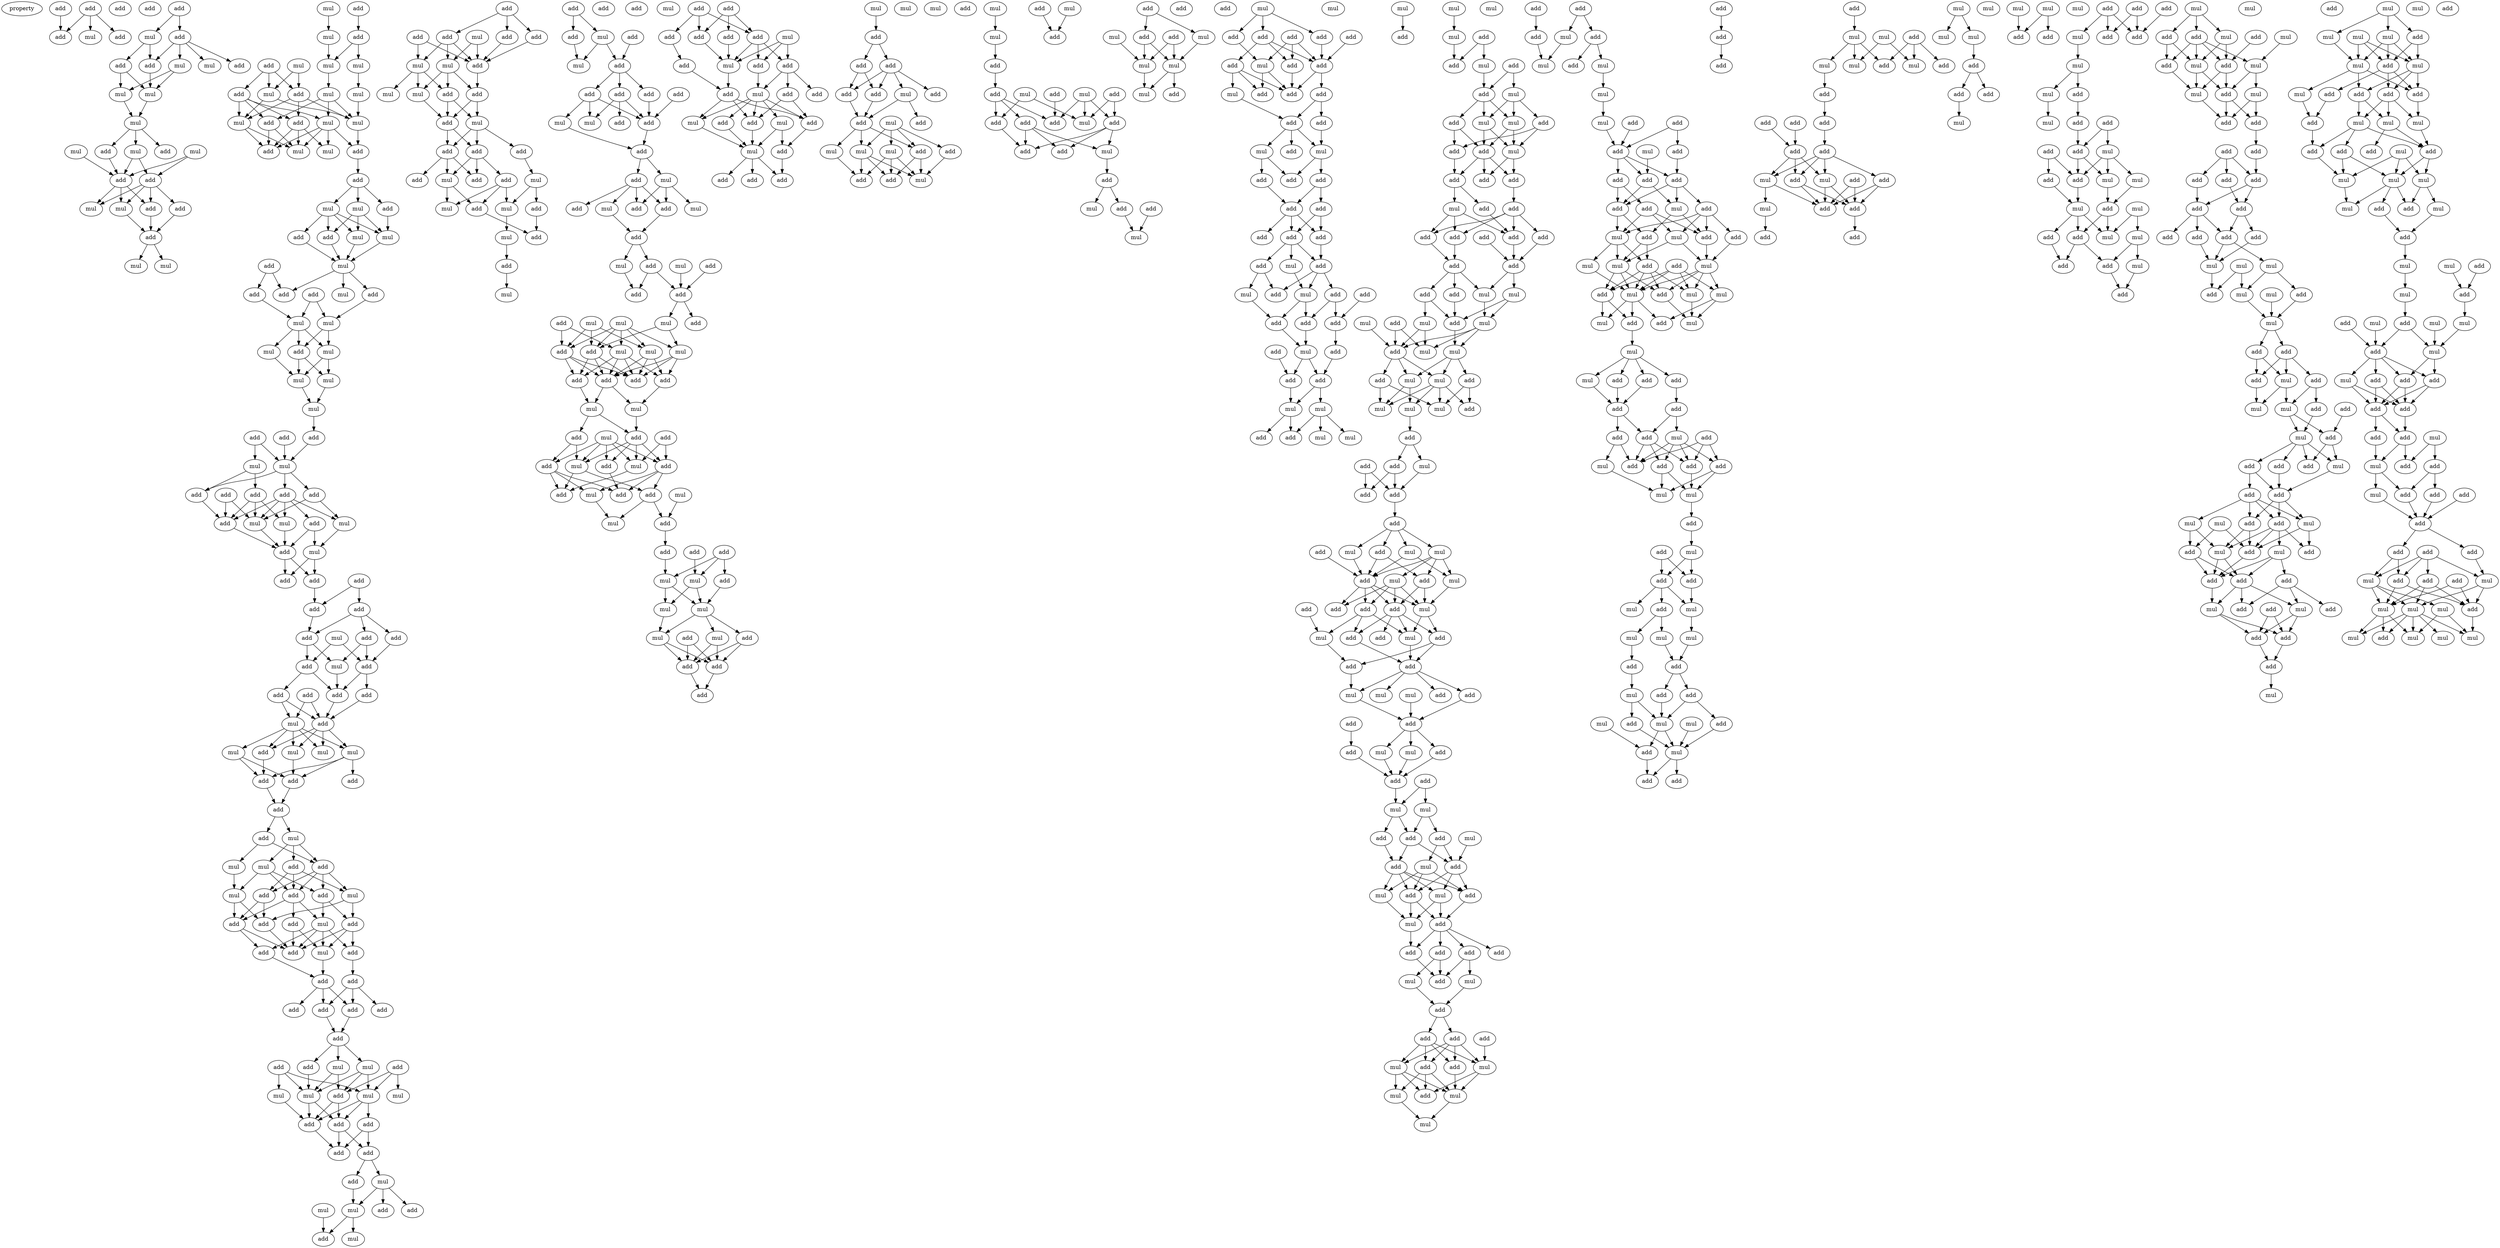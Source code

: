 digraph {
    node [fontcolor=black]
    property [mul=2,lf=1.1]
    0 [ label = add ];
    1 [ label = add ];
    2 [ label = mul ];
    3 [ label = add ];
    4 [ label = add ];
    5 [ label = add ];
    6 [ label = add ];
    7 [ label = add ];
    8 [ label = add ];
    9 [ label = mul ];
    10 [ label = add ];
    11 [ label = mul ];
    12 [ label = add ];
    13 [ label = add ];
    14 [ label = mul ];
    15 [ label = mul ];
    16 [ label = mul ];
    17 [ label = mul ];
    18 [ label = add ];
    19 [ label = add ];
    20 [ label = mul ];
    21 [ label = mul ];
    22 [ label = mul ];
    23 [ label = add ];
    24 [ label = add ];
    25 [ label = mul ];
    26 [ label = add ];
    27 [ label = mul ];
    28 [ label = add ];
    29 [ label = add ];
    30 [ label = add ];
    31 [ label = mul ];
    32 [ label = mul ];
    33 [ label = mul ];
    34 [ label = add ];
    35 [ label = mul ];
    36 [ label = mul ];
    37 [ label = add ];
    38 [ label = mul ];
    39 [ label = mul ];
    40 [ label = mul ];
    41 [ label = mul ];
    42 [ label = add ];
    43 [ label = mul ];
    44 [ label = add ];
    45 [ label = add ];
    46 [ label = mul ];
    47 [ label = mul ];
    48 [ label = add ];
    49 [ label = mul ];
    50 [ label = add ];
    51 [ label = mul ];
    52 [ label = mul ];
    53 [ label = add ];
    54 [ label = add ];
    55 [ label = add ];
    56 [ label = mul ];
    57 [ label = mul ];
    58 [ label = add ];
    59 [ label = add ];
    60 [ label = mul ];
    61 [ label = mul ];
    62 [ label = mul ];
    63 [ label = add ];
    64 [ label = add ];
    65 [ label = add ];
    66 [ label = mul ];
    67 [ label = add ];
    68 [ label = add ];
    69 [ label = mul ];
    70 [ label = mul ];
    71 [ label = mul ];
    72 [ label = add ];
    73 [ label = mul ];
    74 [ label = mul ];
    75 [ label = mul ];
    76 [ label = mul ];
    77 [ label = add ];
    78 [ label = add ];
    79 [ label = add ];
    80 [ label = mul ];
    81 [ label = mul ];
    82 [ label = add ];
    83 [ label = add ];
    84 [ label = add ];
    85 [ label = add ];
    86 [ label = add ];
    87 [ label = add ];
    88 [ label = mul ];
    89 [ label = add ];
    90 [ label = mul ];
    91 [ label = mul ];
    92 [ label = add ];
    93 [ label = mul ];
    94 [ label = add ];
    95 [ label = add ];
    96 [ label = add ];
    97 [ label = add ];
    98 [ label = add ];
    99 [ label = add ];
    100 [ label = add ];
    101 [ label = add ];
    102 [ label = mul ];
    103 [ label = add ];
    104 [ label = add ];
    105 [ label = mul ];
    106 [ label = add ];
    107 [ label = add ];
    108 [ label = add ];
    109 [ label = add ];
    110 [ label = mul ];
    111 [ label = add ];
    112 [ label = mul ];
    113 [ label = add ];
    114 [ label = mul ];
    115 [ label = mul ];
    116 [ label = mul ];
    117 [ label = add ];
    118 [ label = add ];
    119 [ label = add ];
    120 [ label = add ];
    121 [ label = add ];
    122 [ label = mul ];
    123 [ label = add ];
    124 [ label = mul ];
    125 [ label = add ];
    126 [ label = mul ];
    127 [ label = add ];
    128 [ label = mul ];
    129 [ label = mul ];
    130 [ label = add ];
    131 [ label = add ];
    132 [ label = add ];
    133 [ label = add ];
    134 [ label = add ];
    135 [ label = add ];
    136 [ label = mul ];
    137 [ label = add ];
    138 [ label = add ];
    139 [ label = mul ];
    140 [ label = add ];
    141 [ label = add ];
    142 [ label = add ];
    143 [ label = add ];
    144 [ label = add ];
    145 [ label = add ];
    146 [ label = add ];
    147 [ label = add ];
    148 [ label = add ];
    149 [ label = mul ];
    150 [ label = add ];
    151 [ label = mul ];
    152 [ label = add ];
    153 [ label = add ];
    154 [ label = mul ];
    155 [ label = mul ];
    156 [ label = mul ];
    157 [ label = mul ];
    158 [ label = add ];
    159 [ label = add ];
    160 [ label = add ];
    161 [ label = add ];
    162 [ label = add ];
    163 [ label = add ];
    164 [ label = mul ];
    165 [ label = mul ];
    166 [ label = add ];
    167 [ label = mul ];
    168 [ label = add ];
    169 [ label = add ];
    170 [ label = mul ];
    171 [ label = add ];
    172 [ label = add ];
    173 [ label = add ];
    174 [ label = add ];
    175 [ label = add ];
    176 [ label = mul ];
    177 [ label = add ];
    178 [ label = mul ];
    179 [ label = mul ];
    180 [ label = mul ];
    181 [ label = add ];
    182 [ label = mul ];
    183 [ label = add ];
    184 [ label = mul ];
    185 [ label = add ];
    186 [ label = add ];
    187 [ label = add ];
    188 [ label = add ];
    189 [ label = add ];
    190 [ label = mul ];
    191 [ label = add ];
    192 [ label = mul ];
    193 [ label = add ];
    194 [ label = mul ];
    195 [ label = mul ];
    196 [ label = add ];
    197 [ label = add ];
    198 [ label = mul ];
    199 [ label = add ];
    200 [ label = add ];
    201 [ label = add ];
    202 [ label = add ];
    203 [ label = mul ];
    204 [ label = add ];
    205 [ label = mul ];
    206 [ label = mul ];
    207 [ label = add ];
    208 [ label = add ];
    209 [ label = add ];
    210 [ label = add ];
    211 [ label = add ];
    212 [ label = add ];
    213 [ label = add ];
    214 [ label = mul ];
    215 [ label = add ];
    216 [ label = mul ];
    217 [ label = add ];
    218 [ label = add ];
    219 [ label = mul ];
    220 [ label = add ];
    221 [ label = add ];
    222 [ label = mul ];
    223 [ label = add ];
    224 [ label = mul ];
    225 [ label = add ];
    226 [ label = mul ];
    227 [ label = mul ];
    228 [ label = add ];
    229 [ label = add ];
    230 [ label = add ];
    231 [ label = add ];
    232 [ label = add ];
    233 [ label = add ];
    234 [ label = mul ];
    235 [ label = mul ];
    236 [ label = mul ];
    237 [ label = add ];
    238 [ label = mul ];
    239 [ label = mul ];
    240 [ label = add ];
    241 [ label = mul ];
    242 [ label = add ];
    243 [ label = add ];
    244 [ label = add ];
    245 [ label = add ];
    246 [ label = add ];
    247 [ label = mul ];
    248 [ label = mul ];
    249 [ label = add ];
    250 [ label = add ];
    251 [ label = add ];
    252 [ label = mul ];
    253 [ label = add ];
    254 [ label = mul ];
    255 [ label = add ];
    256 [ label = mul ];
    257 [ label = add ];
    258 [ label = add ];
    259 [ label = mul ];
    260 [ label = add ];
    261 [ label = add ];
    262 [ label = mul ];
    263 [ label = add ];
    264 [ label = mul ];
    265 [ label = add ];
    266 [ label = add ];
    267 [ label = add ];
    268 [ label = mul ];
    269 [ label = add ];
    270 [ label = mul ];
    271 [ label = mul ];
    272 [ label = mul ];
    273 [ label = add ];
    274 [ label = mul ];
    275 [ label = add ];
    276 [ label = mul ];
    277 [ label = add ];
    278 [ label = add ];
    279 [ label = add ];
    280 [ label = mul ];
    281 [ label = add ];
    282 [ label = add ];
    283 [ label = mul ];
    284 [ label = add ];
    285 [ label = add ];
    286 [ label = add ];
    287 [ label = add ];
    288 [ label = add ];
    289 [ label = add ];
    290 [ label = add ];
    291 [ label = mul ];
    292 [ label = add ];
    293 [ label = mul ];
    294 [ label = add ];
    295 [ label = add ];
    296 [ label = mul ];
    297 [ label = add ];
    298 [ label = mul ];
    299 [ label = add ];
    300 [ label = add ];
    301 [ label = mul ];
    302 [ label = add ];
    303 [ label = add ];
    304 [ label = add ];
    305 [ label = add ];
    306 [ label = mul ];
    307 [ label = mul ];
    308 [ label = mul ];
    309 [ label = add ];
    310 [ label = add ];
    311 [ label = add ];
    312 [ label = add ];
    313 [ label = add ];
    314 [ label = mul ];
    315 [ label = add ];
    316 [ label = mul ];
    317 [ label = add ];
    318 [ label = add ];
    319 [ label = mul ];
    320 [ label = mul ];
    321 [ label = mul ];
    322 [ label = add ];
    323 [ label = add ];
    324 [ label = add ];
    325 [ label = add ];
    326 [ label = mul ];
    327 [ label = add ];
    328 [ label = mul ];
    329 [ label = add ];
    330 [ label = mul ];
    331 [ label = mul ];
    332 [ label = add ];
    333 [ label = add ];
    334 [ label = add ];
    335 [ label = mul ];
    336 [ label = mul ];
    337 [ label = add ];
    338 [ label = add ];
    339 [ label = add ];
    340 [ label = add ];
    341 [ label = add ];
    342 [ label = add ];
    343 [ label = mul ];
    344 [ label = add ];
    345 [ label = mul ];
    346 [ label = add ];
    347 [ label = add ];
    348 [ label = mul ];
    349 [ label = add ];
    350 [ label = add ];
    351 [ label = mul ];
    352 [ label = add ];
    353 [ label = mul ];
    354 [ label = add ];
    355 [ label = mul ];
    356 [ label = add ];
    357 [ label = add ];
    358 [ label = mul ];
    359 [ label = mul ];
    360 [ label = add ];
    361 [ label = mul ];
    362 [ label = add ];
    363 [ label = mul ];
    364 [ label = add ];
    365 [ label = add ];
    366 [ label = add ];
    367 [ label = add ];
    368 [ label = add ];
    369 [ label = add ];
    370 [ label = add ];
    371 [ label = mul ];
    372 [ label = add ];
    373 [ label = add ];
    374 [ label = add ];
    375 [ label = mul ];
    376 [ label = add ];
    377 [ label = add ];
    378 [ label = add ];
    379 [ label = mul ];
    380 [ label = mul ];
    381 [ label = add ];
    382 [ label = add ];
    383 [ label = add ];
    384 [ label = add ];
    385 [ label = add ];
    386 [ label = add ];
    387 [ label = add ];
    388 [ label = add ];
    389 [ label = add ];
    390 [ label = mul ];
    391 [ label = add ];
    392 [ label = add ];
    393 [ label = add ];
    394 [ label = mul ];
    395 [ label = add ];
    396 [ label = add ];
    397 [ label = mul ];
    398 [ label = add ];
    399 [ label = add ];
    400 [ label = add ];
    401 [ label = add ];
    402 [ label = mul ];
    403 [ label = add ];
    404 [ label = add ];
    405 [ label = add ];
    406 [ label = mul ];
    407 [ label = mul ];
    408 [ label = add ];
    409 [ label = add ];
    410 [ label = mul ];
    411 [ label = mul ];
    412 [ label = mul ];
    413 [ label = mul ];
    414 [ label = add ];
    415 [ label = mul ];
    416 [ label = mul ];
    417 [ label = add ];
    418 [ label = mul ];
    419 [ label = add ];
    420 [ label = add ];
    421 [ label = add ];
    422 [ label = mul ];
    423 [ label = add ];
    424 [ label = mul ];
    425 [ label = mul ];
    426 [ label = mul ];
    427 [ label = add ];
    428 [ label = add ];
    429 [ label = add ];
    430 [ label = mul ];
    431 [ label = add ];
    432 [ label = add ];
    433 [ label = add ];
    434 [ label = add ];
    435 [ label = add ];
    436 [ label = mul ];
    437 [ label = add ];
    438 [ label = add ];
    439 [ label = add ];
    440 [ label = add ];
    441 [ label = add ];
    442 [ label = add ];
    443 [ label = add ];
    444 [ label = add ];
    445 [ label = mul ];
    446 [ label = add ];
    447 [ label = mul ];
    448 [ label = mul ];
    449 [ label = add ];
    450 [ label = add ];
    451 [ label = mul ];
    452 [ label = mul ];
    453 [ label = add ];
    454 [ label = mul ];
    455 [ label = mul ];
    456 [ label = mul ];
    457 [ label = mul ];
    458 [ label = add ];
    459 [ label = add ];
    460 [ label = mul ];
    461 [ label = add ];
    462 [ label = mul ];
    463 [ label = mul ];
    464 [ label = add ];
    465 [ label = add ];
    466 [ label = mul ];
    467 [ label = add ];
    468 [ label = add ];
    469 [ label = add ];
    470 [ label = add ];
    471 [ label = mul ];
    472 [ label = mul ];
    473 [ label = add ];
    474 [ label = mul ];
    475 [ label = add ];
    476 [ label = mul ];
    477 [ label = add ];
    478 [ label = add ];
    479 [ label = mul ];
    480 [ label = add ];
    481 [ label = add ];
    482 [ label = add ];
    483 [ label = mul ];
    484 [ label = add ];
    485 [ label = add ];
    486 [ label = add ];
    487 [ label = mul ];
    488 [ label = add ];
    489 [ label = mul ];
    490 [ label = add ];
    491 [ label = add ];
    492 [ label = mul ];
    493 [ label = add ];
    494 [ label = add ];
    495 [ label = mul ];
    496 [ label = mul ];
    497 [ label = add ];
    498 [ label = add ];
    499 [ label = mul ];
    500 [ label = add ];
    501 [ label = mul ];
    502 [ label = add ];
    503 [ label = add ];
    504 [ label = add ];
    505 [ label = mul ];
    506 [ label = mul ];
    507 [ label = add ];
    508 [ label = add ];
    509 [ label = mul ];
    510 [ label = add ];
    511 [ label = add ];
    512 [ label = add ];
    513 [ label = mul ];
    514 [ label = mul ];
    515 [ label = add ];
    516 [ label = add ];
    517 [ label = mul ];
    518 [ label = mul ];
    519 [ label = add ];
    520 [ label = add ];
    521 [ label = add ];
    522 [ label = add ];
    523 [ label = add ];
    524 [ label = add ];
    525 [ label = mul ];
    526 [ label = mul ];
    527 [ label = add ];
    528 [ label = add ];
    529 [ label = add ];
    530 [ label = add ];
    531 [ label = mul ];
    532 [ label = add ];
    533 [ label = add ];
    534 [ label = mul ];
    535 [ label = mul ];
    536 [ label = mul ];
    537 [ label = add ];
    538 [ label = mul ];
    539 [ label = add ];
    540 [ label = add ];
    541 [ label = mul ];
    542 [ label = add ];
    543 [ label = add ];
    544 [ label = add ];
    545 [ label = mul ];
    546 [ label = mul ];
    547 [ label = mul ];
    548 [ label = add ];
    549 [ label = add ];
    550 [ label = mul ];
    551 [ label = add ];
    552 [ label = mul ];
    553 [ label = add ];
    554 [ label = add ];
    555 [ label = add ];
    556 [ label = add ];
    557 [ label = add ];
    558 [ label = add ];
    559 [ label = mul ];
    560 [ label = add ];
    561 [ label = add ];
    562 [ label = mul ];
    563 [ label = mul ];
    564 [ label = add ];
    565 [ label = add ];
    566 [ label = add ];
    567 [ label = add ];
    568 [ label = mul ];
    569 [ label = mul ];
    570 [ label = mul ];
    571 [ label = mul ];
    572 [ label = mul ];
    573 [ label = add ];
    574 [ label = add ];
    575 [ label = mul ];
    576 [ label = mul ];
    577 [ label = mul ];
    578 [ label = add ];
    579 [ label = add ];
    580 [ label = mul ];
    581 [ label = add ];
    582 [ label = mul ];
    583 [ label = add ];
    584 [ label = add ];
    585 [ label = add ];
    586 [ label = add ];
    587 [ label = add ];
    588 [ label = add ];
    589 [ label = add ];
    590 [ label = mul ];
    591 [ label = add ];
    592 [ label = add ];
    593 [ label = mul ];
    594 [ label = add ];
    595 [ label = add ];
    596 [ label = mul ];
    597 [ label = mul ];
    598 [ label = add ];
    599 [ label = add ];
    600 [ label = mul ];
    601 [ label = add ];
    602 [ label = add ];
    603 [ label = add ];
    604 [ label = mul ];
    605 [ label = mul ];
    606 [ label = mul ];
    607 [ label = mul ];
    608 [ label = mul ];
    609 [ label = add ];
    610 [ label = add ];
    611 [ label = add ];
    612 [ label = mul ];
    613 [ label = add ];
    614 [ label = mul ];
    615 [ label = mul ];
    616 [ label = add ];
    617 [ label = add ];
    618 [ label = mul ];
    619 [ label = add ];
    620 [ label = mul ];
    621 [ label = add ];
    622 [ label = add ];
    623 [ label = add ];
    624 [ label = add ];
    625 [ label = add ];
    626 [ label = add ];
    627 [ label = mul ];
    628 [ label = add ];
    629 [ label = mul ];
    630 [ label = mul ];
    631 [ label = add ];
    632 [ label = mul ];
    633 [ label = mul ];
    634 [ label = add ];
    635 [ label = add ];
    636 [ label = add ];
    637 [ label = add ];
    638 [ label = add ];
    639 [ label = add ];
    640 [ label = add ];
    641 [ label = add ];
    642 [ label = mul ];
    643 [ label = add ];
    644 [ label = add ];
    645 [ label = mul ];
    646 [ label = add ];
    647 [ label = mul ];
    648 [ label = add ];
    649 [ label = add ];
    650 [ label = mul ];
    651 [ label = add ];
    652 [ label = mul ];
    653 [ label = mul ];
    654 [ label = add ];
    655 [ label = mul ];
    656 [ label = add ];
    657 [ label = add ];
    658 [ label = mul ];
    659 [ label = mul ];
    660 [ label = mul ];
    661 [ label = mul ];
    662 [ label = add ];
    663 [ label = add ];
    664 [ label = add ];
    665 [ label = add ];
    666 [ label = add ];
    667 [ label = mul ];
    668 [ label = add ];
    669 [ label = add ];
    670 [ label = mul ];
    671 [ label = mul ];
    672 [ label = add ];
    673 [ label = add ];
    674 [ label = add ];
    675 [ label = mul ];
    676 [ label = add ];
    677 [ label = add ];
    678 [ label = mul ];
    679 [ label = mul ];
    680 [ label = mul ];
    681 [ label = add ];
    682 [ label = add ];
    683 [ label = mul ];
    684 [ label = add ];
    685 [ label = mul ];
    686 [ label = add ];
    687 [ label = mul ];
    688 [ label = add ];
    689 [ label = mul ];
    690 [ label = add ];
    691 [ label = add ];
    692 [ label = mul ];
    693 [ label = add ];
    694 [ label = mul ];
    695 [ label = add ];
    696 [ label = mul ];
    697 [ label = add ];
    698 [ label = mul ];
    699 [ label = add ];
    700 [ label = mul ];
    701 [ label = add ];
    702 [ label = mul ];
    703 [ label = add ];
    704 [ label = add ];
    705 [ label = mul ];
    706 [ label = mul ];
    707 [ label = add ];
    708 [ label = add ];
    709 [ label = add ];
    710 [ label = add ];
    711 [ label = add ];
    712 [ label = add ];
    713 [ label = add ];
    714 [ label = add ];
    715 [ label = add ];
    716 [ label = add ];
    717 [ label = add ];
    718 [ label = add ];
    719 [ label = add ];
    720 [ label = mul ];
    721 [ label = mul ];
    722 [ label = mul ];
    723 [ label = add ];
    724 [ label = mul ];
    725 [ label = mul ];
    726 [ label = add ];
    727 [ label = mul ];
    728 [ label = mul ];
    729 [ label = add ];
    730 [ label = add ];
    731 [ label = add ];
    732 [ label = mul ];
    733 [ label = add ];
    734 [ label = add ];
    735 [ label = add ];
    736 [ label = add ];
    737 [ label = mul ];
    738 [ label = mul ];
    739 [ label = mul ];
    740 [ label = add ];
    741 [ label = add ];
    742 [ label = add ];
    743 [ label = add ];
    744 [ label = mul ];
    745 [ label = add ];
    746 [ label = add ];
    747 [ label = mul ];
    748 [ label = add ];
    749 [ label = add ];
    750 [ label = mul ];
    751 [ label = mul ];
    752 [ label = add ];
    753 [ label = mul ];
    754 [ label = add ];
    755 [ label = mul ];
    756 [ label = add ];
    757 [ label = add ];
    758 [ label = add ];
    759 [ label = add ];
    760 [ label = add ];
    761 [ label = add ];
    762 [ label = add ];
    763 [ label = mul ];
    764 [ label = mul ];
    765 [ label = add ];
    766 [ label = add ];
    767 [ label = add ];
    768 [ label = mul ];
    769 [ label = mul ];
    770 [ label = add ];
    771 [ label = mul ];
    772 [ label = mul ];
    773 [ label = mul ];
    774 [ label = mul ];
    775 [ label = add ];
    776 [ label = mul ];
    777 [ label = add ];
    778 [ label = add ];
    779 [ label = mul ];
    780 [ label = add ];
    781 [ label = add ];
    782 [ label = mul ];
    783 [ label = mul ];
    784 [ label = mul ];
    785 [ label = add ];
    786 [ label = add ];
    787 [ label = add ];
    788 [ label = add ];
    789 [ label = add ];
    790 [ label = mul ];
    791 [ label = mul ];
    792 [ label = mul ];
    793 [ label = mul ];
    794 [ label = mul ];
    795 [ label = add ];
    796 [ label = add ];
    797 [ label = mul ];
    798 [ label = mul ];
    799 [ label = add ];
    800 [ label = add ];
    801 [ label = mul ];
    802 [ label = mul ];
    803 [ label = add ];
    804 [ label = mul ];
    805 [ label = mul ];
    806 [ label = add ];
    807 [ label = mul ];
    808 [ label = add ];
    809 [ label = mul ];
    810 [ label = mul ];
    811 [ label = add ];
    812 [ label = mul ];
    813 [ label = add ];
    814 [ label = add ];
    815 [ label = add ];
    816 [ label = add ];
    817 [ label = add ];
    818 [ label = add ];
    819 [ label = add ];
    820 [ label = add ];
    821 [ label = mul ];
    822 [ label = add ];
    823 [ label = mul ];
    824 [ label = add ];
    825 [ label = mul ];
    826 [ label = add ];
    827 [ label = add ];
    828 [ label = add ];
    829 [ label = add ];
    830 [ label = add ];
    831 [ label = add ];
    832 [ label = add ];
    833 [ label = mul ];
    834 [ label = add ];
    835 [ label = add ];
    836 [ label = add ];
    837 [ label = mul ];
    838 [ label = mul ];
    839 [ label = add ];
    840 [ label = mul ];
    841 [ label = mul ];
    842 [ label = add ];
    843 [ label = mul ];
    844 [ label = mul ];
    845 [ label = mul ];
    846 [ label = mul ];
    0 -> 5 [ name = 0 ];
    1 -> 2 [ name = 1 ];
    1 -> 4 [ name = 2 ];
    1 -> 5 [ name = 3 ];
    7 -> 8 [ name = 4 ];
    7 -> 9 [ name = 5 ];
    8 -> 10 [ name = 6 ];
    8 -> 11 [ name = 7 ];
    8 -> 12 [ name = 8 ];
    8 -> 14 [ name = 9 ];
    9 -> 10 [ name = 10 ];
    9 -> 13 [ name = 11 ];
    10 -> 15 [ name = 12 ];
    11 -> 15 [ name = 13 ];
    11 -> 16 [ name = 14 ];
    13 -> 15 [ name = 15 ];
    13 -> 16 [ name = 16 ];
    15 -> 17 [ name = 17 ];
    16 -> 17 [ name = 18 ];
    17 -> 18 [ name = 19 ];
    17 -> 19 [ name = 20 ];
    17 -> 20 [ name = 21 ];
    19 -> 24 [ name = 22 ];
    20 -> 23 [ name = 23 ];
    20 -> 24 [ name = 24 ];
    21 -> 23 [ name = 25 ];
    21 -> 24 [ name = 26 ];
    22 -> 24 [ name = 27 ];
    23 -> 25 [ name = 28 ];
    23 -> 26 [ name = 29 ];
    23 -> 27 [ name = 30 ];
    23 -> 28 [ name = 31 ];
    24 -> 25 [ name = 32 ];
    24 -> 27 [ name = 33 ];
    24 -> 28 [ name = 34 ];
    25 -> 29 [ name = 35 ];
    26 -> 29 [ name = 36 ];
    28 -> 29 [ name = 37 ];
    29 -> 31 [ name = 38 ];
    29 -> 33 [ name = 39 ];
    30 -> 34 [ name = 40 ];
    32 -> 35 [ name = 41 ];
    34 -> 38 [ name = 42 ];
    34 -> 39 [ name = 43 ];
    35 -> 38 [ name = 44 ];
    36 -> 40 [ name = 45 ];
    36 -> 44 [ name = 46 ];
    37 -> 40 [ name = 47 ];
    37 -> 42 [ name = 48 ];
    37 -> 44 [ name = 49 ];
    38 -> 41 [ name = 50 ];
    39 -> 43 [ name = 51 ];
    40 -> 47 [ name = 52 ];
    40 -> 49 [ name = 53 ];
    41 -> 46 [ name = 54 ];
    41 -> 47 [ name = 55 ];
    41 -> 48 [ name = 56 ];
    42 -> 45 [ name = 57 ];
    42 -> 46 [ name = 58 ];
    42 -> 48 [ name = 59 ];
    42 -> 49 [ name = 60 ];
    43 -> 47 [ name = 61 ];
    44 -> 45 [ name = 62 ];
    44 -> 47 [ name = 63 ];
    44 -> 49 [ name = 64 ];
    45 -> 51 [ name = 65 ];
    45 -> 52 [ name = 66 ];
    45 -> 53 [ name = 67 ];
    46 -> 50 [ name = 68 ];
    46 -> 51 [ name = 69 ];
    46 -> 52 [ name = 70 ];
    46 -> 53 [ name = 71 ];
    47 -> 50 [ name = 72 ];
    48 -> 51 [ name = 73 ];
    48 -> 53 [ name = 74 ];
    49 -> 51 [ name = 75 ];
    49 -> 53 [ name = 76 ];
    50 -> 54 [ name = 77 ];
    54 -> 55 [ name = 78 ];
    54 -> 56 [ name = 79 ];
    54 -> 57 [ name = 80 ];
    55 -> 60 [ name = 81 ];
    56 -> 58 [ name = 82 ];
    56 -> 59 [ name = 83 ];
    56 -> 60 [ name = 84 ];
    56 -> 61 [ name = 85 ];
    57 -> 59 [ name = 86 ];
    57 -> 60 [ name = 87 ];
    57 -> 61 [ name = 88 ];
    58 -> 62 [ name = 89 ];
    59 -> 62 [ name = 90 ];
    60 -> 62 [ name = 91 ];
    61 -> 62 [ name = 92 ];
    62 -> 65 [ name = 93 ];
    62 -> 66 [ name = 94 ];
    62 -> 68 [ name = 95 ];
    63 -> 64 [ name = 96 ];
    63 -> 65 [ name = 97 ];
    64 -> 69 [ name = 98 ];
    67 -> 69 [ name = 99 ];
    67 -> 70 [ name = 100 ];
    68 -> 70 [ name = 101 ];
    69 -> 71 [ name = 102 ];
    69 -> 72 [ name = 103 ];
    69 -> 73 [ name = 104 ];
    70 -> 72 [ name = 105 ];
    70 -> 73 [ name = 106 ];
    71 -> 75 [ name = 107 ];
    72 -> 74 [ name = 108 ];
    72 -> 75 [ name = 109 ];
    73 -> 74 [ name = 110 ];
    73 -> 75 [ name = 111 ];
    74 -> 76 [ name = 112 ];
    75 -> 76 [ name = 113 ];
    76 -> 77 [ name = 114 ];
    77 -> 81 [ name = 115 ];
    78 -> 80 [ name = 116 ];
    78 -> 81 [ name = 117 ];
    79 -> 81 [ name = 118 ];
    80 -> 84 [ name = 119 ];
    80 -> 86 [ name = 120 ];
    81 -> 82 [ name = 121 ];
    81 -> 84 [ name = 122 ];
    81 -> 85 [ name = 123 ];
    82 -> 87 [ name = 124 ];
    82 -> 88 [ name = 125 ];
    82 -> 89 [ name = 126 ];
    82 -> 90 [ name = 127 ];
    82 -> 91 [ name = 128 ];
    83 -> 87 [ name = 129 ];
    83 -> 90 [ name = 130 ];
    84 -> 87 [ name = 131 ];
    85 -> 88 [ name = 132 ];
    85 -> 90 [ name = 133 ];
    86 -> 87 [ name = 134 ];
    86 -> 90 [ name = 135 ];
    86 -> 91 [ name = 136 ];
    87 -> 92 [ name = 137 ];
    88 -> 93 [ name = 138 ];
    89 -> 92 [ name = 139 ];
    89 -> 93 [ name = 140 ];
    90 -> 92 [ name = 141 ];
    91 -> 92 [ name = 142 ];
    92 -> 95 [ name = 143 ];
    92 -> 96 [ name = 144 ];
    93 -> 95 [ name = 145 ];
    93 -> 96 [ name = 146 ];
    94 -> 97 [ name = 147 ];
    94 -> 98 [ name = 148 ];
    95 -> 97 [ name = 149 ];
    97 -> 99 [ name = 150 ];
    98 -> 99 [ name = 151 ];
    98 -> 100 [ name = 152 ];
    98 -> 101 [ name = 153 ];
    99 -> 104 [ name = 154 ];
    99 -> 105 [ name = 155 ];
    100 -> 103 [ name = 156 ];
    100 -> 105 [ name = 157 ];
    101 -> 103 [ name = 158 ];
    102 -> 103 [ name = 159 ];
    102 -> 104 [ name = 160 ];
    103 -> 108 [ name = 161 ];
    103 -> 109 [ name = 162 ];
    104 -> 107 [ name = 163 ];
    104 -> 108 [ name = 164 ];
    105 -> 108 [ name = 165 ];
    106 -> 110 [ name = 166 ];
    106 -> 111 [ name = 167 ];
    107 -> 110 [ name = 168 ];
    107 -> 111 [ name = 169 ];
    108 -> 111 [ name = 170 ];
    109 -> 111 [ name = 171 ];
    110 -> 112 [ name = 172 ];
    110 -> 113 [ name = 173 ];
    110 -> 114 [ name = 174 ];
    110 -> 115 [ name = 175 ];
    110 -> 116 [ name = 176 ];
    111 -> 113 [ name = 177 ];
    111 -> 114 [ name = 178 ];
    111 -> 115 [ name = 179 ];
    111 -> 116 [ name = 180 ];
    112 -> 117 [ name = 181 ];
    112 -> 118 [ name = 182 ];
    113 -> 117 [ name = 183 ];
    114 -> 118 [ name = 184 ];
    116 -> 117 [ name = 185 ];
    116 -> 118 [ name = 186 ];
    116 -> 119 [ name = 187 ];
    117 -> 120 [ name = 188 ];
    118 -> 120 [ name = 189 ];
    120 -> 121 [ name = 190 ];
    120 -> 122 [ name = 191 ];
    121 -> 125 [ name = 192 ];
    121 -> 126 [ name = 193 ];
    122 -> 123 [ name = 194 ];
    122 -> 124 [ name = 195 ];
    122 -> 125 [ name = 196 ];
    123 -> 128 [ name = 197 ];
    123 -> 130 [ name = 198 ];
    123 -> 131 [ name = 199 ];
    124 -> 127 [ name = 200 ];
    124 -> 129 [ name = 201 ];
    124 -> 130 [ name = 202 ];
    125 -> 127 [ name = 203 ];
    125 -> 128 [ name = 204 ];
    125 -> 130 [ name = 205 ];
    125 -> 131 [ name = 206 ];
    126 -> 129 [ name = 207 ];
    127 -> 134 [ name = 208 ];
    127 -> 136 [ name = 209 ];
    128 -> 134 [ name = 210 ];
    128 -> 135 [ name = 211 ];
    129 -> 133 [ name = 212 ];
    129 -> 135 [ name = 213 ];
    130 -> 132 [ name = 214 ];
    130 -> 133 [ name = 215 ];
    130 -> 136 [ name = 216 ];
    131 -> 133 [ name = 217 ];
    131 -> 135 [ name = 218 ];
    132 -> 137 [ name = 219 ];
    132 -> 139 [ name = 220 ];
    133 -> 137 [ name = 221 ];
    133 -> 138 [ name = 222 ];
    134 -> 137 [ name = 223 ];
    134 -> 139 [ name = 224 ];
    134 -> 140 [ name = 225 ];
    135 -> 137 [ name = 226 ];
    136 -> 137 [ name = 227 ];
    136 -> 138 [ name = 228 ];
    136 -> 139 [ name = 229 ];
    136 -> 140 [ name = 230 ];
    138 -> 142 [ name = 231 ];
    139 -> 142 [ name = 232 ];
    140 -> 141 [ name = 233 ];
    141 -> 143 [ name = 234 ];
    141 -> 144 [ name = 235 ];
    141 -> 145 [ name = 236 ];
    142 -> 143 [ name = 237 ];
    142 -> 144 [ name = 238 ];
    142 -> 146 [ name = 239 ];
    143 -> 147 [ name = 240 ];
    144 -> 147 [ name = 241 ];
    147 -> 149 [ name = 242 ];
    147 -> 150 [ name = 243 ];
    147 -> 151 [ name = 244 ];
    148 -> 153 [ name = 245 ];
    148 -> 154 [ name = 246 ];
    148 -> 155 [ name = 247 ];
    149 -> 153 [ name = 248 ];
    149 -> 156 [ name = 249 ];
    150 -> 156 [ name = 250 ];
    151 -> 153 [ name = 251 ];
    151 -> 154 [ name = 252 ];
    151 -> 156 [ name = 253 ];
    152 -> 154 [ name = 254 ];
    152 -> 156 [ name = 255 ];
    152 -> 157 [ name = 256 ];
    153 -> 158 [ name = 257 ];
    153 -> 159 [ name = 258 ];
    154 -> 158 [ name = 259 ];
    154 -> 159 [ name = 260 ];
    154 -> 160 [ name = 261 ];
    156 -> 158 [ name = 262 ];
    156 -> 159 [ name = 263 ];
    157 -> 159 [ name = 264 ];
    158 -> 161 [ name = 265 ];
    158 -> 162 [ name = 266 ];
    159 -> 162 [ name = 267 ];
    160 -> 161 [ name = 268 ];
    160 -> 162 [ name = 269 ];
    161 -> 163 [ name = 270 ];
    161 -> 164 [ name = 271 ];
    163 -> 167 [ name = 272 ];
    164 -> 166 [ name = 273 ];
    164 -> 167 [ name = 274 ];
    164 -> 168 [ name = 275 ];
    165 -> 169 [ name = 276 ];
    167 -> 169 [ name = 277 ];
    167 -> 170 [ name = 278 ];
    171 -> 172 [ name = 279 ];
    171 -> 173 [ name = 280 ];
    171 -> 174 [ name = 281 ];
    172 -> 177 [ name = 282 ];
    173 -> 177 [ name = 283 ];
    173 -> 178 [ name = 284 ];
    173 -> 179 [ name = 285 ];
    174 -> 177 [ name = 286 ];
    175 -> 177 [ name = 287 ];
    175 -> 179 [ name = 288 ];
    176 -> 177 [ name = 289 ];
    176 -> 178 [ name = 290 ];
    177 -> 181 [ name = 291 ];
    178 -> 180 [ name = 292 ];
    178 -> 181 [ name = 293 ];
    178 -> 183 [ name = 294 ];
    179 -> 180 [ name = 295 ];
    179 -> 182 [ name = 296 ];
    179 -> 183 [ name = 297 ];
    180 -> 185 [ name = 298 ];
    181 -> 184 [ name = 299 ];
    181 -> 185 [ name = 300 ];
    183 -> 184 [ name = 301 ];
    183 -> 185 [ name = 302 ];
    184 -> 186 [ name = 303 ];
    184 -> 187 [ name = 304 ];
    184 -> 188 [ name = 305 ];
    185 -> 186 [ name = 306 ];
    185 -> 187 [ name = 307 ];
    186 -> 189 [ name = 308 ];
    186 -> 191 [ name = 309 ];
    186 -> 192 [ name = 310 ];
    187 -> 191 [ name = 311 ];
    187 -> 192 [ name = 312 ];
    187 -> 193 [ name = 313 ];
    188 -> 190 [ name = 314 ];
    189 -> 194 [ name = 315 ];
    189 -> 195 [ name = 316 ];
    189 -> 197 [ name = 317 ];
    190 -> 195 [ name = 318 ];
    190 -> 196 [ name = 319 ];
    192 -> 194 [ name = 320 ];
    192 -> 197 [ name = 321 ];
    195 -> 198 [ name = 322 ];
    196 -> 199 [ name = 323 ];
    197 -> 199 [ name = 324 ];
    198 -> 200 [ name = 325 ];
    200 -> 205 [ name = 326 ];
    201 -> 202 [ name = 327 ];
    201 -> 203 [ name = 328 ];
    202 -> 206 [ name = 329 ];
    203 -> 206 [ name = 330 ];
    203 -> 207 [ name = 331 ];
    204 -> 207 [ name = 332 ];
    207 -> 210 [ name = 333 ];
    207 -> 211 [ name = 334 ];
    207 -> 212 [ name = 335 ];
    209 -> 213 [ name = 336 ];
    210 -> 213 [ name = 337 ];
    210 -> 214 [ name = 338 ];
    210 -> 216 [ name = 339 ];
    211 -> 213 [ name = 340 ];
    211 -> 214 [ name = 341 ];
    211 -> 215 [ name = 342 ];
    212 -> 213 [ name = 343 ];
    213 -> 217 [ name = 344 ];
    216 -> 217 [ name = 345 ];
    217 -> 218 [ name = 346 ];
    217 -> 219 [ name = 347 ];
    218 -> 220 [ name = 348 ];
    218 -> 221 [ name = 349 ];
    218 -> 223 [ name = 350 ];
    218 -> 224 [ name = 351 ];
    219 -> 220 [ name = 352 ];
    219 -> 222 [ name = 353 ];
    219 -> 223 [ name = 354 ];
    223 -> 225 [ name = 355 ];
    224 -> 225 [ name = 356 ];
    225 -> 227 [ name = 357 ];
    225 -> 228 [ name = 358 ];
    226 -> 232 [ name = 359 ];
    227 -> 231 [ name = 360 ];
    228 -> 231 [ name = 361 ];
    228 -> 232 [ name = 362 ];
    229 -> 232 [ name = 363 ];
    232 -> 233 [ name = 364 ];
    232 -> 234 [ name = 365 ];
    234 -> 239 [ name = 366 ];
    234 -> 242 [ name = 367 ];
    235 -> 238 [ name = 368 ];
    235 -> 239 [ name = 369 ];
    235 -> 240 [ name = 370 ];
    235 -> 241 [ name = 371 ];
    235 -> 242 [ name = 372 ];
    236 -> 238 [ name = 373 ];
    236 -> 240 [ name = 374 ];
    236 -> 242 [ name = 375 ];
    237 -> 240 [ name = 376 ];
    237 -> 241 [ name = 377 ];
    238 -> 243 [ name = 378 ];
    238 -> 244 [ name = 379 ];
    238 -> 245 [ name = 380 ];
    239 -> 243 [ name = 381 ];
    239 -> 244 [ name = 382 ];
    239 -> 245 [ name = 383 ];
    240 -> 244 [ name = 384 ];
    240 -> 245 [ name = 385 ];
    240 -> 246 [ name = 386 ];
    241 -> 243 [ name = 387 ];
    241 -> 244 [ name = 388 ];
    241 -> 245 [ name = 389 ];
    241 -> 246 [ name = 390 ];
    242 -> 244 [ name = 391 ];
    242 -> 245 [ name = 392 ];
    242 -> 246 [ name = 393 ];
    243 -> 247 [ name = 394 ];
    245 -> 247 [ name = 395 ];
    245 -> 248 [ name = 396 ];
    246 -> 248 [ name = 397 ];
    247 -> 249 [ name = 398 ];
    248 -> 249 [ name = 399 ];
    248 -> 251 [ name = 400 ];
    249 -> 253 [ name = 401 ];
    249 -> 254 [ name = 402 ];
    249 -> 255 [ name = 403 ];
    249 -> 256 [ name = 404 ];
    250 -> 254 [ name = 405 ];
    250 -> 255 [ name = 406 ];
    251 -> 256 [ name = 407 ];
    251 -> 257 [ name = 408 ];
    252 -> 253 [ name = 409 ];
    252 -> 254 [ name = 410 ];
    252 -> 255 [ name = 411 ];
    252 -> 256 [ name = 412 ];
    252 -> 257 [ name = 413 ];
    253 -> 260 [ name = 414 ];
    254 -> 261 [ name = 415 ];
    255 -> 258 [ name = 416 ];
    255 -> 260 [ name = 417 ];
    255 -> 262 [ name = 418 ];
    256 -> 258 [ name = 419 ];
    256 -> 261 [ name = 420 ];
    257 -> 260 [ name = 421 ];
    257 -> 261 [ name = 422 ];
    257 -> 262 [ name = 423 ];
    258 -> 263 [ name = 424 ];
    258 -> 264 [ name = 425 ];
    259 -> 263 [ name = 426 ];
    262 -> 264 [ name = 427 ];
    263 -> 266 [ name = 428 ];
    265 -> 268 [ name = 429 ];
    265 -> 269 [ name = 430 ];
    265 -> 270 [ name = 431 ];
    266 -> 270 [ name = 432 ];
    267 -> 268 [ name = 433 ];
    268 -> 271 [ name = 434 ];
    268 -> 272 [ name = 435 ];
    269 -> 272 [ name = 436 ];
    270 -> 271 [ name = 437 ];
    270 -> 272 [ name = 438 ];
    271 -> 274 [ name = 439 ];
    272 -> 274 [ name = 440 ];
    272 -> 275 [ name = 441 ];
    272 -> 276 [ name = 442 ];
    273 -> 277 [ name = 443 ];
    273 -> 278 [ name = 444 ];
    274 -> 277 [ name = 445 ];
    274 -> 278 [ name = 446 ];
    275 -> 277 [ name = 447 ];
    275 -> 278 [ name = 448 ];
    276 -> 277 [ name = 449 ];
    276 -> 278 [ name = 450 ];
    277 -> 279 [ name = 451 ];
    278 -> 279 [ name = 452 ];
    281 -> 284 [ name = 453 ];
    281 -> 285 [ name = 454 ];
    281 -> 287 [ name = 455 ];
    282 -> 285 [ name = 456 ];
    282 -> 286 [ name = 457 ];
    282 -> 287 [ name = 458 ];
    283 -> 289 [ name = 459 ];
    283 -> 290 [ name = 460 ];
    283 -> 291 [ name = 461 ];
    284 -> 288 [ name = 462 ];
    285 -> 289 [ name = 463 ];
    285 -> 290 [ name = 464 ];
    285 -> 291 [ name = 465 ];
    286 -> 291 [ name = 466 ];
    287 -> 291 [ name = 467 ];
    288 -> 295 [ name = 468 ];
    289 -> 292 [ name = 469 ];
    289 -> 293 [ name = 470 ];
    289 -> 294 [ name = 471 ];
    290 -> 293 [ name = 472 ];
    291 -> 295 [ name = 473 ];
    293 -> 296 [ name = 474 ];
    293 -> 297 [ name = 475 ];
    293 -> 298 [ name = 476 ];
    293 -> 299 [ name = 477 ];
    293 -> 300 [ name = 478 ];
    294 -> 297 [ name = 479 ];
    294 -> 299 [ name = 480 ];
    295 -> 297 [ name = 481 ];
    295 -> 298 [ name = 482 ];
    295 -> 299 [ name = 483 ];
    296 -> 301 [ name = 484 ];
    296 -> 302 [ name = 485 ];
    297 -> 301 [ name = 486 ];
    298 -> 301 [ name = 487 ];
    299 -> 302 [ name = 488 ];
    300 -> 301 [ name = 489 ];
    301 -> 303 [ name = 490 ];
    301 -> 304 [ name = 491 ];
    301 -> 305 [ name = 492 ];
    302 -> 303 [ name = 493 ];
    306 -> 309 [ name = 494 ];
    309 -> 310 [ name = 495 ];
    309 -> 311 [ name = 496 ];
    310 -> 312 [ name = 497 ];
    310 -> 313 [ name = 498 ];
    311 -> 312 [ name = 499 ];
    311 -> 313 [ name = 500 ];
    311 -> 314 [ name = 501 ];
    311 -> 315 [ name = 502 ];
    312 -> 317 [ name = 503 ];
    313 -> 317 [ name = 504 ];
    314 -> 317 [ name = 505 ];
    314 -> 318 [ name = 506 ];
    316 -> 320 [ name = 507 ];
    316 -> 321 [ name = 508 ];
    316 -> 322 [ name = 509 ];
    316 -> 323 [ name = 510 ];
    317 -> 319 [ name = 511 ];
    317 -> 320 [ name = 512 ];
    317 -> 322 [ name = 513 ];
    319 -> 324 [ name = 514 ];
    320 -> 324 [ name = 515 ];
    320 -> 325 [ name = 516 ];
    320 -> 326 [ name = 517 ];
    321 -> 324 [ name = 518 ];
    321 -> 325 [ name = 519 ];
    321 -> 326 [ name = 520 ];
    322 -> 325 [ name = 521 ];
    322 -> 326 [ name = 522 ];
    323 -> 326 [ name = 523 ];
    328 -> 331 [ name = 524 ];
    329 -> 333 [ name = 525 ];
    330 -> 333 [ name = 526 ];
    331 -> 332 [ name = 527 ];
    332 -> 337 [ name = 528 ];
    334 -> 342 [ name = 529 ];
    335 -> 341 [ name = 530 ];
    335 -> 343 [ name = 531 ];
    336 -> 340 [ name = 532 ];
    336 -> 342 [ name = 533 ];
    336 -> 343 [ name = 534 ];
    337 -> 339 [ name = 535 ];
    337 -> 341 [ name = 536 ];
    337 -> 342 [ name = 537 ];
    338 -> 340 [ name = 538 ];
    338 -> 343 [ name = 539 ];
    339 -> 344 [ name = 540 ];
    339 -> 345 [ name = 541 ];
    339 -> 346 [ name = 542 ];
    340 -> 344 [ name = 543 ];
    340 -> 345 [ name = 544 ];
    340 -> 346 [ name = 545 ];
    341 -> 346 [ name = 546 ];
    345 -> 347 [ name = 547 ];
    347 -> 348 [ name = 548 ];
    347 -> 350 [ name = 549 ];
    349 -> 351 [ name = 550 ];
    350 -> 351 [ name = 551 ];
    352 -> 354 [ name = 552 ];
    352 -> 355 [ name = 553 ];
    353 -> 358 [ name = 554 ];
    354 -> 358 [ name = 555 ];
    354 -> 359 [ name = 556 ];
    355 -> 359 [ name = 557 ];
    356 -> 358 [ name = 558 ];
    356 -> 359 [ name = 559 ];
    358 -> 361 [ name = 560 ];
    359 -> 360 [ name = 561 ];
    359 -> 361 [ name = 562 ];
    363 -> 365 [ name = 563 ];
    363 -> 366 [ name = 564 ];
    363 -> 368 [ name = 565 ];
    364 -> 369 [ name = 566 ];
    364 -> 370 [ name = 567 ];
    364 -> 371 [ name = 568 ];
    365 -> 369 [ name = 569 ];
    365 -> 370 [ name = 570 ];
    365 -> 372 [ name = 571 ];
    366 -> 370 [ name = 572 ];
    367 -> 370 [ name = 573 ];
    368 -> 371 [ name = 574 ];
    369 -> 374 [ name = 575 ];
    370 -> 373 [ name = 576 ];
    370 -> 374 [ name = 577 ];
    371 -> 374 [ name = 578 ];
    371 -> 376 [ name = 579 ];
    372 -> 374 [ name = 580 ];
    372 -> 375 [ name = 581 ];
    372 -> 376 [ name = 582 ];
    373 -> 377 [ name = 583 ];
    373 -> 378 [ name = 584 ];
    375 -> 378 [ name = 585 ];
    377 -> 379 [ name = 586 ];
    378 -> 379 [ name = 587 ];
    378 -> 380 [ name = 588 ];
    378 -> 381 [ name = 589 ];
    379 -> 382 [ name = 590 ];
    379 -> 383 [ name = 591 ];
    380 -> 382 [ name = 592 ];
    380 -> 384 [ name = 593 ];
    383 -> 385 [ name = 594 ];
    383 -> 386 [ name = 595 ];
    384 -> 386 [ name = 596 ];
    385 -> 387 [ name = 597 ];
    385 -> 389 [ name = 598 ];
    386 -> 387 [ name = 599 ];
    386 -> 388 [ name = 600 ];
    386 -> 389 [ name = 601 ];
    387 -> 390 [ name = 602 ];
    387 -> 391 [ name = 603 ];
    387 -> 392 [ name = 604 ];
    389 -> 392 [ name = 605 ];
    390 -> 397 [ name = 606 ];
    391 -> 393 [ name = 607 ];
    391 -> 394 [ name = 608 ];
    392 -> 393 [ name = 609 ];
    392 -> 396 [ name = 610 ];
    392 -> 397 [ name = 611 ];
    394 -> 400 [ name = 612 ];
    395 -> 398 [ name = 613 ];
    396 -> 398 [ name = 614 ];
    396 -> 399 [ name = 615 ];
    397 -> 399 [ name = 616 ];
    397 -> 400 [ name = 617 ];
    398 -> 401 [ name = 618 ];
    399 -> 402 [ name = 619 ];
    400 -> 402 [ name = 620 ];
    401 -> 405 [ name = 621 ];
    402 -> 404 [ name = 622 ];
    402 -> 405 [ name = 623 ];
    403 -> 404 [ name = 624 ];
    404 -> 407 [ name = 625 ];
    405 -> 406 [ name = 626 ];
    405 -> 407 [ name = 627 ];
    406 -> 409 [ name = 628 ];
    406 -> 410 [ name = 629 ];
    406 -> 411 [ name = 630 ];
    407 -> 408 [ name = 631 ];
    407 -> 409 [ name = 632 ];
    413 -> 414 [ name = 633 ];
    415 -> 416 [ name = 634 ];
    416 -> 420 [ name = 635 ];
    417 -> 418 [ name = 636 ];
    417 -> 420 [ name = 637 ];
    418 -> 421 [ name = 638 ];
    419 -> 421 [ name = 639 ];
    419 -> 422 [ name = 640 ];
    421 -> 423 [ name = 641 ];
    421 -> 425 [ name = 642 ];
    421 -> 426 [ name = 643 ];
    422 -> 425 [ name = 644 ];
    422 -> 426 [ name = 645 ];
    422 -> 427 [ name = 646 ];
    423 -> 428 [ name = 647 ];
    423 -> 429 [ name = 648 ];
    425 -> 429 [ name = 649 ];
    425 -> 430 [ name = 650 ];
    426 -> 429 [ name = 651 ];
    426 -> 430 [ name = 652 ];
    427 -> 428 [ name = 653 ];
    427 -> 430 [ name = 654 ];
    428 -> 432 [ name = 655 ];
    429 -> 431 [ name = 656 ];
    429 -> 432 [ name = 657 ];
    429 -> 433 [ name = 658 ];
    430 -> 431 [ name = 659 ];
    430 -> 433 [ name = 660 ];
    432 -> 435 [ name = 661 ];
    432 -> 436 [ name = 662 ];
    433 -> 434 [ name = 663 ];
    434 -> 437 [ name = 664 ];
    434 -> 438 [ name = 665 ];
    434 -> 439 [ name = 666 ];
    434 -> 440 [ name = 667 ];
    435 -> 439 [ name = 668 ];
    436 -> 437 [ name = 669 ];
    436 -> 438 [ name = 670 ];
    436 -> 439 [ name = 671 ];
    437 -> 443 [ name = 672 ];
    438 -> 443 [ name = 673 ];
    439 -> 442 [ name = 674 ];
    440 -> 442 [ name = 675 ];
    441 -> 442 [ name = 676 ];
    442 -> 445 [ name = 677 ];
    442 -> 447 [ name = 678 ];
    443 -> 444 [ name = 679 ];
    443 -> 445 [ name = 680 ];
    443 -> 446 [ name = 681 ];
    444 -> 448 [ name = 682 ];
    444 -> 450 [ name = 683 ];
    445 -> 452 [ name = 684 ];
    446 -> 450 [ name = 685 ];
    447 -> 450 [ name = 686 ];
    447 -> 452 [ name = 687 ];
    448 -> 453 [ name = 688 ];
    448 -> 454 [ name = 689 ];
    449 -> 453 [ name = 690 ];
    449 -> 454 [ name = 691 ];
    450 -> 455 [ name = 692 ];
    451 -> 453 [ name = 693 ];
    452 -> 453 [ name = 694 ];
    452 -> 454 [ name = 695 ];
    452 -> 455 [ name = 696 ];
    453 -> 456 [ name = 697 ];
    453 -> 457 [ name = 698 ];
    453 -> 458 [ name = 699 ];
    455 -> 456 [ name = 700 ];
    455 -> 457 [ name = 701 ];
    455 -> 459 [ name = 702 ];
    456 -> 460 [ name = 703 ];
    456 -> 462 [ name = 704 ];
    457 -> 460 [ name = 705 ];
    457 -> 461 [ name = 706 ];
    457 -> 462 [ name = 707 ];
    457 -> 463 [ name = 708 ];
    458 -> 460 [ name = 709 ];
    458 -> 463 [ name = 710 ];
    459 -> 461 [ name = 711 ];
    459 -> 463 [ name = 712 ];
    462 -> 464 [ name = 713 ];
    464 -> 466 [ name = 714 ];
    464 -> 467 [ name = 715 ];
    465 -> 468 [ name = 716 ];
    465 -> 469 [ name = 717 ];
    466 -> 468 [ name = 718 ];
    467 -> 468 [ name = 719 ];
    467 -> 469 [ name = 720 ];
    468 -> 470 [ name = 721 ];
    470 -> 471 [ name = 722 ];
    470 -> 472 [ name = 723 ];
    470 -> 474 [ name = 724 ];
    470 -> 475 [ name = 725 ];
    471 -> 476 [ name = 726 ];
    471 -> 477 [ name = 727 ];
    471 -> 478 [ name = 728 ];
    471 -> 479 [ name = 729 ];
    472 -> 478 [ name = 730 ];
    473 -> 478 [ name = 731 ];
    474 -> 478 [ name = 732 ];
    474 -> 479 [ name = 733 ];
    475 -> 477 [ name = 734 ];
    475 -> 478 [ name = 735 ];
    476 -> 481 [ name = 736 ];
    476 -> 482 [ name = 737 ];
    476 -> 483 [ name = 738 ];
    476 -> 484 [ name = 739 ];
    477 -> 481 [ name = 740 ];
    477 -> 483 [ name = 741 ];
    478 -> 481 [ name = 742 ];
    478 -> 482 [ name = 743 ];
    478 -> 483 [ name = 744 ];
    478 -> 484 [ name = 745 ];
    479 -> 483 [ name = 746 ];
    480 -> 489 [ name = 747 ];
    481 -> 485 [ name = 748 ];
    481 -> 486 [ name = 749 ];
    481 -> 487 [ name = 750 ];
    481 -> 488 [ name = 751 ];
    483 -> 486 [ name = 752 ];
    483 -> 487 [ name = 753 ];
    484 -> 485 [ name = 754 ];
    484 -> 487 [ name = 755 ];
    484 -> 489 [ name = 756 ];
    485 -> 490 [ name = 757 ];
    486 -> 490 [ name = 758 ];
    486 -> 491 [ name = 759 ];
    487 -> 490 [ name = 760 ];
    489 -> 491 [ name = 761 ];
    490 -> 492 [ name = 762 ];
    490 -> 493 [ name = 763 ];
    490 -> 494 [ name = 764 ];
    490 -> 496 [ name = 765 ];
    491 -> 496 [ name = 766 ];
    494 -> 497 [ name = 767 ];
    495 -> 497 [ name = 768 ];
    496 -> 497 [ name = 769 ];
    497 -> 499 [ name = 770 ];
    497 -> 501 [ name = 771 ];
    497 -> 502 [ name = 772 ];
    498 -> 500 [ name = 773 ];
    499 -> 503 [ name = 774 ];
    500 -> 503 [ name = 775 ];
    501 -> 503 [ name = 776 ];
    502 -> 503 [ name = 777 ];
    503 -> 506 [ name = 778 ];
    504 -> 505 [ name = 779 ];
    504 -> 506 [ name = 780 ];
    505 -> 508 [ name = 781 ];
    505 -> 510 [ name = 782 ];
    506 -> 507 [ name = 783 ];
    506 -> 510 [ name = 784 ];
    507 -> 512 [ name = 785 ];
    508 -> 511 [ name = 786 ];
    508 -> 513 [ name = 787 ];
    509 -> 511 [ name = 788 ];
    510 -> 511 [ name = 789 ];
    510 -> 512 [ name = 790 ];
    511 -> 515 [ name = 791 ];
    511 -> 516 [ name = 792 ];
    511 -> 517 [ name = 793 ];
    512 -> 514 [ name = 794 ];
    512 -> 515 [ name = 795 ];
    512 -> 516 [ name = 796 ];
    512 -> 517 [ name = 797 ];
    513 -> 514 [ name = 798 ];
    513 -> 515 [ name = 799 ];
    513 -> 516 [ name = 800 ];
    514 -> 518 [ name = 801 ];
    515 -> 519 [ name = 802 ];
    516 -> 518 [ name = 803 ];
    516 -> 519 [ name = 804 ];
    517 -> 518 [ name = 805 ];
    517 -> 519 [ name = 806 ];
    518 -> 521 [ name = 807 ];
    519 -> 520 [ name = 808 ];
    519 -> 521 [ name = 809 ];
    519 -> 522 [ name = 810 ];
    519 -> 523 [ name = 811 ];
    520 -> 524 [ name = 812 ];
    520 -> 526 [ name = 813 ];
    521 -> 524 [ name = 814 ];
    523 -> 524 [ name = 815 ];
    523 -> 525 [ name = 816 ];
    525 -> 527 [ name = 817 ];
    526 -> 527 [ name = 818 ];
    527 -> 528 [ name = 819 ];
    527 -> 529 [ name = 820 ];
    528 -> 531 [ name = 821 ];
    528 -> 532 [ name = 822 ];
    528 -> 533 [ name = 823 ];
    528 -> 534 [ name = 824 ];
    529 -> 531 [ name = 825 ];
    529 -> 532 [ name = 826 ];
    529 -> 533 [ name = 827 ];
    529 -> 534 [ name = 828 ];
    530 -> 531 [ name = 829 ];
    531 -> 536 [ name = 830 ];
    531 -> 537 [ name = 831 ];
    532 -> 535 [ name = 832 ];
    532 -> 536 [ name = 833 ];
    532 -> 537 [ name = 834 ];
    533 -> 536 [ name = 835 ];
    534 -> 535 [ name = 836 ];
    534 -> 536 [ name = 837 ];
    534 -> 537 [ name = 838 ];
    535 -> 538 [ name = 839 ];
    536 -> 538 [ name = 840 ];
    539 -> 541 [ name = 841 ];
    539 -> 542 [ name = 842 ];
    540 -> 543 [ name = 843 ];
    541 -> 545 [ name = 844 ];
    542 -> 544 [ name = 845 ];
    542 -> 546 [ name = 846 ];
    543 -> 545 [ name = 847 ];
    546 -> 547 [ name = 848 ];
    547 -> 550 [ name = 849 ];
    548 -> 551 [ name = 850 ];
    548 -> 553 [ name = 851 ];
    549 -> 551 [ name = 852 ];
    550 -> 551 [ name = 853 ];
    551 -> 554 [ name = 854 ];
    551 -> 555 [ name = 855 ];
    551 -> 556 [ name = 856 ];
    552 -> 555 [ name = 857 ];
    553 -> 554 [ name = 858 ];
    554 -> 557 [ name = 859 ];
    554 -> 558 [ name = 860 ];
    554 -> 559 [ name = 861 ];
    555 -> 558 [ name = 862 ];
    555 -> 559 [ name = 863 ];
    556 -> 558 [ name = 864 ];
    556 -> 560 [ name = 865 ];
    557 -> 562 [ name = 866 ];
    557 -> 563 [ name = 867 ];
    557 -> 564 [ name = 868 ];
    557 -> 565 [ name = 869 ];
    558 -> 561 [ name = 870 ];
    558 -> 562 [ name = 871 ];
    559 -> 561 [ name = 872 ];
    559 -> 564 [ name = 873 ];
    560 -> 562 [ name = 874 ];
    560 -> 563 [ name = 875 ];
    560 -> 564 [ name = 876 ];
    561 -> 566 [ name = 877 ];
    561 -> 569 [ name = 878 ];
    562 -> 566 [ name = 879 ];
    562 -> 569 [ name = 880 ];
    562 -> 570 [ name = 881 ];
    563 -> 568 [ name = 882 ];
    563 -> 569 [ name = 883 ];
    564 -> 568 [ name = 884 ];
    565 -> 568 [ name = 885 ];
    566 -> 571 [ name = 886 ];
    566 -> 573 [ name = 887 ];
    566 -> 574 [ name = 888 ];
    566 -> 575 [ name = 889 ];
    567 -> 571 [ name = 890 ];
    567 -> 572 [ name = 891 ];
    567 -> 574 [ name = 892 ];
    567 -> 575 [ name = 893 ];
    568 -> 571 [ name = 894 ];
    568 -> 572 [ name = 895 ];
    568 -> 573 [ name = 896 ];
    568 -> 575 [ name = 897 ];
    569 -> 571 [ name = 898 ];
    569 -> 573 [ name = 899 ];
    569 -> 574 [ name = 900 ];
    570 -> 571 [ name = 901 ];
    571 -> 576 [ name = 902 ];
    571 -> 578 [ name = 903 ];
    571 -> 579 [ name = 904 ];
    572 -> 577 [ name = 905 ];
    572 -> 579 [ name = 906 ];
    573 -> 577 [ name = 907 ];
    574 -> 576 [ name = 908 ];
    574 -> 578 [ name = 909 ];
    575 -> 577 [ name = 910 ];
    578 -> 580 [ name = 911 ];
    580 -> 581 [ name = 912 ];
    580 -> 582 [ name = 913 ];
    580 -> 583 [ name = 914 ];
    580 -> 584 [ name = 915 ];
    581 -> 585 [ name = 916 ];
    582 -> 585 [ name = 917 ];
    583 -> 586 [ name = 918 ];
    584 -> 585 [ name = 919 ];
    585 -> 588 [ name = 920 ];
    585 -> 589 [ name = 921 ];
    586 -> 589 [ name = 922 ];
    586 -> 590 [ name = 923 ];
    587 -> 591 [ name = 924 ];
    587 -> 592 [ name = 925 ];
    587 -> 595 [ name = 926 ];
    588 -> 592 [ name = 927 ];
    588 -> 593 [ name = 928 ];
    589 -> 591 [ name = 929 ];
    589 -> 592 [ name = 930 ];
    589 -> 594 [ name = 931 ];
    590 -> 591 [ name = 932 ];
    590 -> 592 [ name = 933 ];
    590 -> 594 [ name = 934 ];
    590 -> 595 [ name = 935 ];
    591 -> 597 [ name = 936 ];
    593 -> 596 [ name = 937 ];
    594 -> 596 [ name = 938 ];
    594 -> 597 [ name = 939 ];
    595 -> 596 [ name = 940 ];
    595 -> 597 [ name = 941 ];
    597 -> 598 [ name = 942 ];
    598 -> 600 [ name = 943 ];
    599 -> 601 [ name = 944 ];
    599 -> 602 [ name = 945 ];
    600 -> 601 [ name = 946 ];
    600 -> 602 [ name = 947 ];
    601 -> 603 [ name = 948 ];
    601 -> 604 [ name = 949 ];
    601 -> 605 [ name = 950 ];
    602 -> 605 [ name = 951 ];
    603 -> 607 [ name = 952 ];
    603 -> 608 [ name = 953 ];
    605 -> 606 [ name = 954 ];
    606 -> 609 [ name = 955 ];
    607 -> 609 [ name = 956 ];
    608 -> 610 [ name = 957 ];
    609 -> 611 [ name = 958 ];
    609 -> 613 [ name = 959 ];
    610 -> 612 [ name = 960 ];
    611 -> 614 [ name = 961 ];
    611 -> 616 [ name = 962 ];
    612 -> 614 [ name = 963 ];
    612 -> 617 [ name = 964 ];
    613 -> 614 [ name = 965 ];
    614 -> 619 [ name = 966 ];
    614 -> 620 [ name = 967 ];
    615 -> 620 [ name = 968 ];
    616 -> 620 [ name = 969 ];
    617 -> 620 [ name = 970 ];
    618 -> 619 [ name = 971 ];
    619 -> 621 [ name = 972 ];
    620 -> 621 [ name = 973 ];
    620 -> 623 [ name = 974 ];
    622 -> 624 [ name = 975 ];
    624 -> 626 [ name = 976 ];
    625 -> 627 [ name = 977 ];
    627 -> 630 [ name = 978 ];
    627 -> 631 [ name = 979 ];
    627 -> 632 [ name = 980 ];
    628 -> 631 [ name = 981 ];
    628 -> 633 [ name = 982 ];
    628 -> 634 [ name = 983 ];
    629 -> 630 [ name = 984 ];
    629 -> 633 [ name = 985 ];
    632 -> 635 [ name = 986 ];
    635 -> 637 [ name = 987 ];
    636 -> 640 [ name = 988 ];
    637 -> 639 [ name = 989 ];
    638 -> 640 [ name = 990 ];
    639 -> 641 [ name = 991 ];
    639 -> 642 [ name = 992 ];
    639 -> 643 [ name = 993 ];
    639 -> 645 [ name = 994 ];
    640 -> 641 [ name = 995 ];
    640 -> 642 [ name = 996 ];
    640 -> 645 [ name = 997 ];
    641 -> 646 [ name = 998 ];
    641 -> 648 [ name = 999 ];
    642 -> 646 [ name = 1000 ];
    642 -> 648 [ name = 1001 ];
    643 -> 646 [ name = 1002 ];
    643 -> 648 [ name = 1003 ];
    644 -> 646 [ name = 1004 ];
    644 -> 648 [ name = 1005 ];
    645 -> 647 [ name = 1006 ];
    645 -> 648 [ name = 1007 ];
    646 -> 649 [ name = 1008 ];
    647 -> 651 [ name = 1009 ];
    650 -> 652 [ name = 1010 ];
    650 -> 653 [ name = 1011 ];
    653 -> 654 [ name = 1012 ];
    654 -> 656 [ name = 1013 ];
    654 -> 657 [ name = 1014 ];
    656 -> 659 [ name = 1015 ];
    658 -> 663 [ name = 1016 ];
    660 -> 662 [ name = 1017 ];
    660 -> 663 [ name = 1018 ];
    664 -> 668 [ name = 1019 ];
    664 -> 669 [ name = 1020 ];
    665 -> 667 [ name = 1021 ];
    665 -> 668 [ name = 1022 ];
    665 -> 669 [ name = 1023 ];
    666 -> 669 [ name = 1024 ];
    667 -> 670 [ name = 1025 ];
    670 -> 671 [ name = 1026 ];
    670 -> 672 [ name = 1027 ];
    671 -> 675 [ name = 1028 ];
    672 -> 673 [ name = 1029 ];
    673 -> 677 [ name = 1030 ];
    674 -> 677 [ name = 1031 ];
    674 -> 678 [ name = 1032 ];
    676 -> 681 [ name = 1033 ];
    676 -> 682 [ name = 1034 ];
    677 -> 680 [ name = 1035 ];
    677 -> 682 [ name = 1036 ];
    678 -> 679 [ name = 1037 ];
    678 -> 680 [ name = 1038 ];
    678 -> 682 [ name = 1039 ];
    679 -> 684 [ name = 1040 ];
    680 -> 684 [ name = 1041 ];
    681 -> 683 [ name = 1042 ];
    682 -> 683 [ name = 1043 ];
    683 -> 686 [ name = 1044 ];
    683 -> 688 [ name = 1045 ];
    683 -> 689 [ name = 1046 ];
    684 -> 688 [ name = 1047 ];
    684 -> 689 [ name = 1048 ];
    685 -> 687 [ name = 1049 ];
    685 -> 689 [ name = 1050 ];
    686 -> 690 [ name = 1051 ];
    687 -> 691 [ name = 1052 ];
    687 -> 692 [ name = 1053 ];
    688 -> 690 [ name = 1054 ];
    688 -> 691 [ name = 1055 ];
    691 -> 693 [ name = 1056 ];
    692 -> 693 [ name = 1057 ];
    694 -> 695 [ name = 1058 ];
    694 -> 697 [ name = 1059 ];
    694 -> 698 [ name = 1060 ];
    695 -> 700 [ name = 1061 ];
    695 -> 701 [ name = 1062 ];
    695 -> 702 [ name = 1063 ];
    695 -> 703 [ name = 1064 ];
    696 -> 702 [ name = 1065 ];
    697 -> 700 [ name = 1066 ];
    697 -> 701 [ name = 1067 ];
    698 -> 700 [ name = 1068 ];
    698 -> 703 [ name = 1069 ];
    699 -> 703 [ name = 1070 ];
    700 -> 704 [ name = 1071 ];
    700 -> 706 [ name = 1072 ];
    701 -> 706 [ name = 1073 ];
    702 -> 704 [ name = 1074 ];
    702 -> 705 [ name = 1075 ];
    703 -> 704 [ name = 1076 ];
    703 -> 706 [ name = 1077 ];
    704 -> 707 [ name = 1078 ];
    704 -> 708 [ name = 1079 ];
    705 -> 707 [ name = 1080 ];
    705 -> 708 [ name = 1081 ];
    706 -> 707 [ name = 1082 ];
    708 -> 710 [ name = 1083 ];
    709 -> 711 [ name = 1084 ];
    709 -> 712 [ name = 1085 ];
    709 -> 713 [ name = 1086 ];
    710 -> 712 [ name = 1087 ];
    711 -> 714 [ name = 1088 ];
    712 -> 714 [ name = 1089 ];
    712 -> 715 [ name = 1090 ];
    713 -> 715 [ name = 1091 ];
    714 -> 717 [ name = 1092 ];
    714 -> 718 [ name = 1093 ];
    714 -> 719 [ name = 1094 ];
    715 -> 716 [ name = 1095 ];
    715 -> 719 [ name = 1096 ];
    716 -> 720 [ name = 1097 ];
    717 -> 720 [ name = 1098 ];
    719 -> 720 [ name = 1099 ];
    719 -> 722 [ name = 1100 ];
    720 -> 723 [ name = 1101 ];
    721 -> 723 [ name = 1102 ];
    721 -> 727 [ name = 1103 ];
    722 -> 726 [ name = 1104 ];
    722 -> 727 [ name = 1105 ];
    724 -> 728 [ name = 1106 ];
    726 -> 728 [ name = 1107 ];
    727 -> 728 [ name = 1108 ];
    728 -> 729 [ name = 1109 ];
    728 -> 730 [ name = 1110 ];
    729 -> 732 [ name = 1111 ];
    729 -> 733 [ name = 1112 ];
    729 -> 734 [ name = 1113 ];
    730 -> 732 [ name = 1114 ];
    730 -> 734 [ name = 1115 ];
    732 -> 737 [ name = 1116 ];
    732 -> 738 [ name = 1117 ];
    733 -> 736 [ name = 1118 ];
    733 -> 738 [ name = 1119 ];
    734 -> 737 [ name = 1120 ];
    735 -> 740 [ name = 1121 ];
    736 -> 739 [ name = 1122 ];
    738 -> 739 [ name = 1123 ];
    738 -> 740 [ name = 1124 ];
    739 -> 741 [ name = 1125 ];
    739 -> 742 [ name = 1126 ];
    739 -> 743 [ name = 1127 ];
    739 -> 744 [ name = 1128 ];
    740 -> 741 [ name = 1129 ];
    740 -> 744 [ name = 1130 ];
    742 -> 746 [ name = 1131 ];
    743 -> 745 [ name = 1132 ];
    743 -> 746 [ name = 1133 ];
    744 -> 746 [ name = 1134 ];
    745 -> 747 [ name = 1135 ];
    745 -> 748 [ name = 1136 ];
    745 -> 749 [ name = 1137 ];
    745 -> 750 [ name = 1138 ];
    746 -> 748 [ name = 1139 ];
    746 -> 749 [ name = 1140 ];
    746 -> 750 [ name = 1141 ];
    747 -> 752 [ name = 1142 ];
    747 -> 755 [ name = 1143 ];
    748 -> 754 [ name = 1144 ];
    748 -> 755 [ name = 1145 ];
    749 -> 753 [ name = 1146 ];
    749 -> 754 [ name = 1147 ];
    749 -> 755 [ name = 1148 ];
    749 -> 756 [ name = 1149 ];
    750 -> 754 [ name = 1150 ];
    750 -> 756 [ name = 1151 ];
    751 -> 752 [ name = 1152 ];
    751 -> 754 [ name = 1153 ];
    752 -> 757 [ name = 1154 ];
    752 -> 758 [ name = 1155 ];
    753 -> 757 [ name = 1156 ];
    753 -> 758 [ name = 1157 ];
    753 -> 759 [ name = 1158 ];
    754 -> 758 [ name = 1159 ];
    755 -> 757 [ name = 1160 ];
    755 -> 758 [ name = 1161 ];
    757 -> 761 [ name = 1162 ];
    757 -> 763 [ name = 1163 ];
    757 -> 764 [ name = 1164 ];
    758 -> 763 [ name = 1165 ];
    759 -> 760 [ name = 1166 ];
    759 -> 761 [ name = 1167 ];
    759 -> 764 [ name = 1168 ];
    762 -> 765 [ name = 1169 ];
    762 -> 766 [ name = 1170 ];
    763 -> 765 [ name = 1171 ];
    763 -> 766 [ name = 1172 ];
    764 -> 765 [ name = 1173 ];
    764 -> 766 [ name = 1174 ];
    765 -> 767 [ name = 1175 ];
    766 -> 767 [ name = 1176 ];
    767 -> 768 [ name = 1177 ];
    769 -> 770 [ name = 1178 ];
    769 -> 772 [ name = 1179 ];
    769 -> 773 [ name = 1180 ];
    770 -> 774 [ name = 1181 ];
    770 -> 775 [ name = 1182 ];
    771 -> 774 [ name = 1183 ];
    771 -> 775 [ name = 1184 ];
    771 -> 776 [ name = 1185 ];
    772 -> 776 [ name = 1186 ];
    773 -> 774 [ name = 1187 ];
    773 -> 775 [ name = 1188 ];
    773 -> 776 [ name = 1189 ];
    774 -> 777 [ name = 1190 ];
    774 -> 780 [ name = 1191 ];
    774 -> 781 [ name = 1192 ];
    775 -> 777 [ name = 1193 ];
    775 -> 778 [ name = 1194 ];
    775 -> 781 [ name = 1195 ];
    776 -> 777 [ name = 1196 ];
    776 -> 779 [ name = 1197 ];
    776 -> 780 [ name = 1198 ];
    777 -> 784 [ name = 1199 ];
    778 -> 785 [ name = 1200 ];
    779 -> 785 [ name = 1201 ];
    780 -> 782 [ name = 1202 ];
    780 -> 783 [ name = 1203 ];
    781 -> 782 [ name = 1204 ];
    781 -> 783 [ name = 1205 ];
    781 -> 784 [ name = 1206 ];
    782 -> 786 [ name = 1207 ];
    782 -> 787 [ name = 1208 ];
    782 -> 788 [ name = 1209 ];
    783 -> 788 [ name = 1210 ];
    783 -> 789 [ name = 1211 ];
    784 -> 788 [ name = 1212 ];
    785 -> 787 [ name = 1213 ];
    786 -> 791 [ name = 1214 ];
    786 -> 793 [ name = 1215 ];
    787 -> 791 [ name = 1216 ];
    788 -> 792 [ name = 1217 ];
    788 -> 793 [ name = 1218 ];
    790 -> 791 [ name = 1219 ];
    790 -> 792 [ name = 1220 ];
    790 -> 793 [ name = 1221 ];
    791 -> 797 [ name = 1222 ];
    792 -> 795 [ name = 1223 ];
    792 -> 798 [ name = 1224 ];
    793 -> 795 [ name = 1225 ];
    793 -> 796 [ name = 1226 ];
    793 -> 797 [ name = 1227 ];
    796 -> 799 [ name = 1228 ];
    798 -> 799 [ name = 1229 ];
    799 -> 801 [ name = 1230 ];
    800 -> 803 [ name = 1231 ];
    801 -> 804 [ name = 1232 ];
    802 -> 803 [ name = 1233 ];
    803 -> 807 [ name = 1234 ];
    804 -> 808 [ name = 1235 ];
    805 -> 811 [ name = 1236 ];
    806 -> 811 [ name = 1237 ];
    807 -> 810 [ name = 1238 ];
    808 -> 810 [ name = 1239 ];
    808 -> 811 [ name = 1240 ];
    809 -> 810 [ name = 1241 ];
    810 -> 813 [ name = 1242 ];
    810 -> 814 [ name = 1243 ];
    811 -> 812 [ name = 1244 ];
    811 -> 813 [ name = 1245 ];
    811 -> 814 [ name = 1246 ];
    811 -> 815 [ name = 1247 ];
    812 -> 816 [ name = 1248 ];
    812 -> 817 [ name = 1249 ];
    813 -> 816 [ name = 1250 ];
    813 -> 817 [ name = 1251 ];
    814 -> 816 [ name = 1252 ];
    814 -> 817 [ name = 1253 ];
    815 -> 816 [ name = 1254 ];
    815 -> 817 [ name = 1255 ];
    816 -> 818 [ name = 1256 ];
    817 -> 818 [ name = 1257 ];
    817 -> 820 [ name = 1258 ];
    818 -> 823 [ name = 1259 ];
    818 -> 824 [ name = 1260 ];
    820 -> 823 [ name = 1261 ];
    821 -> 822 [ name = 1262 ];
    821 -> 824 [ name = 1263 ];
    822 -> 826 [ name = 1264 ];
    822 -> 827 [ name = 1265 ];
    823 -> 825 [ name = 1266 ];
    823 -> 826 [ name = 1267 ];
    825 -> 829 [ name = 1268 ];
    826 -> 829 [ name = 1269 ];
    827 -> 829 [ name = 1270 ];
    828 -> 829 [ name = 1271 ];
    829 -> 830 [ name = 1272 ];
    829 -> 831 [ name = 1273 ];
    830 -> 833 [ name = 1274 ];
    831 -> 834 [ name = 1275 ];
    831 -> 837 [ name = 1276 ];
    832 -> 833 [ name = 1277 ];
    832 -> 834 [ name = 1278 ];
    832 -> 835 [ name = 1279 ];
    832 -> 837 [ name = 1280 ];
    833 -> 838 [ name = 1281 ];
    833 -> 839 [ name = 1282 ];
    834 -> 839 [ name = 1283 ];
    834 -> 840 [ name = 1284 ];
    835 -> 838 [ name = 1285 ];
    835 -> 839 [ name = 1286 ];
    835 -> 840 [ name = 1287 ];
    836 -> 839 [ name = 1288 ];
    836 -> 840 [ name = 1289 ];
    837 -> 838 [ name = 1290 ];
    837 -> 840 [ name = 1291 ];
    837 -> 841 [ name = 1292 ];
    838 -> 842 [ name = 1293 ];
    838 -> 843 [ name = 1294 ];
    838 -> 844 [ name = 1295 ];
    838 -> 845 [ name = 1296 ];
    838 -> 846 [ name = 1297 ];
    839 -> 845 [ name = 1298 ];
    840 -> 842 [ name = 1299 ];
    840 -> 843 [ name = 1300 ];
    840 -> 846 [ name = 1301 ];
    841 -> 843 [ name = 1302 ];
    841 -> 845 [ name = 1303 ];
}
